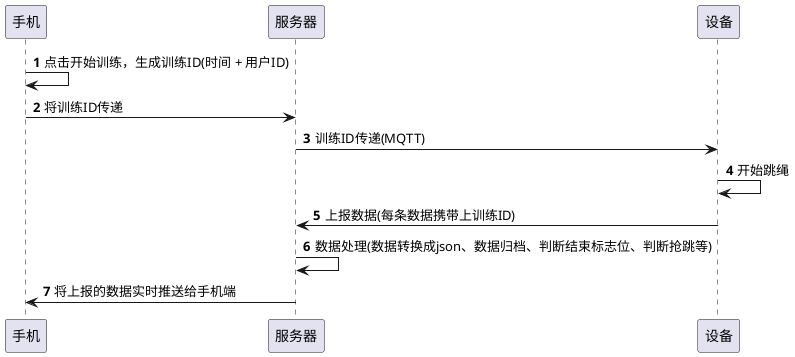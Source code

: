 @startuml
'https://plantuml.com/sequence-diagram

autonumber

participant 手机 as phone
participant 服务器 as server
participant 设备 as firmware

phone -> phone: 点击开始训练，生成训练ID(时间 + 用户ID)
phone -> server: 将训练ID传递
server -> firmware: 训练ID传递(MQTT)
firmware -> firmware : 开始跳绳
firmware -> server: 上报数据(每条数据携带上训练ID)
server -> server: 数据处理(数据转换成json、数据归档、判断结束标志位、判断抢跳等)
server -> phone: 将上报的数据实时推送给手机端

@enduml